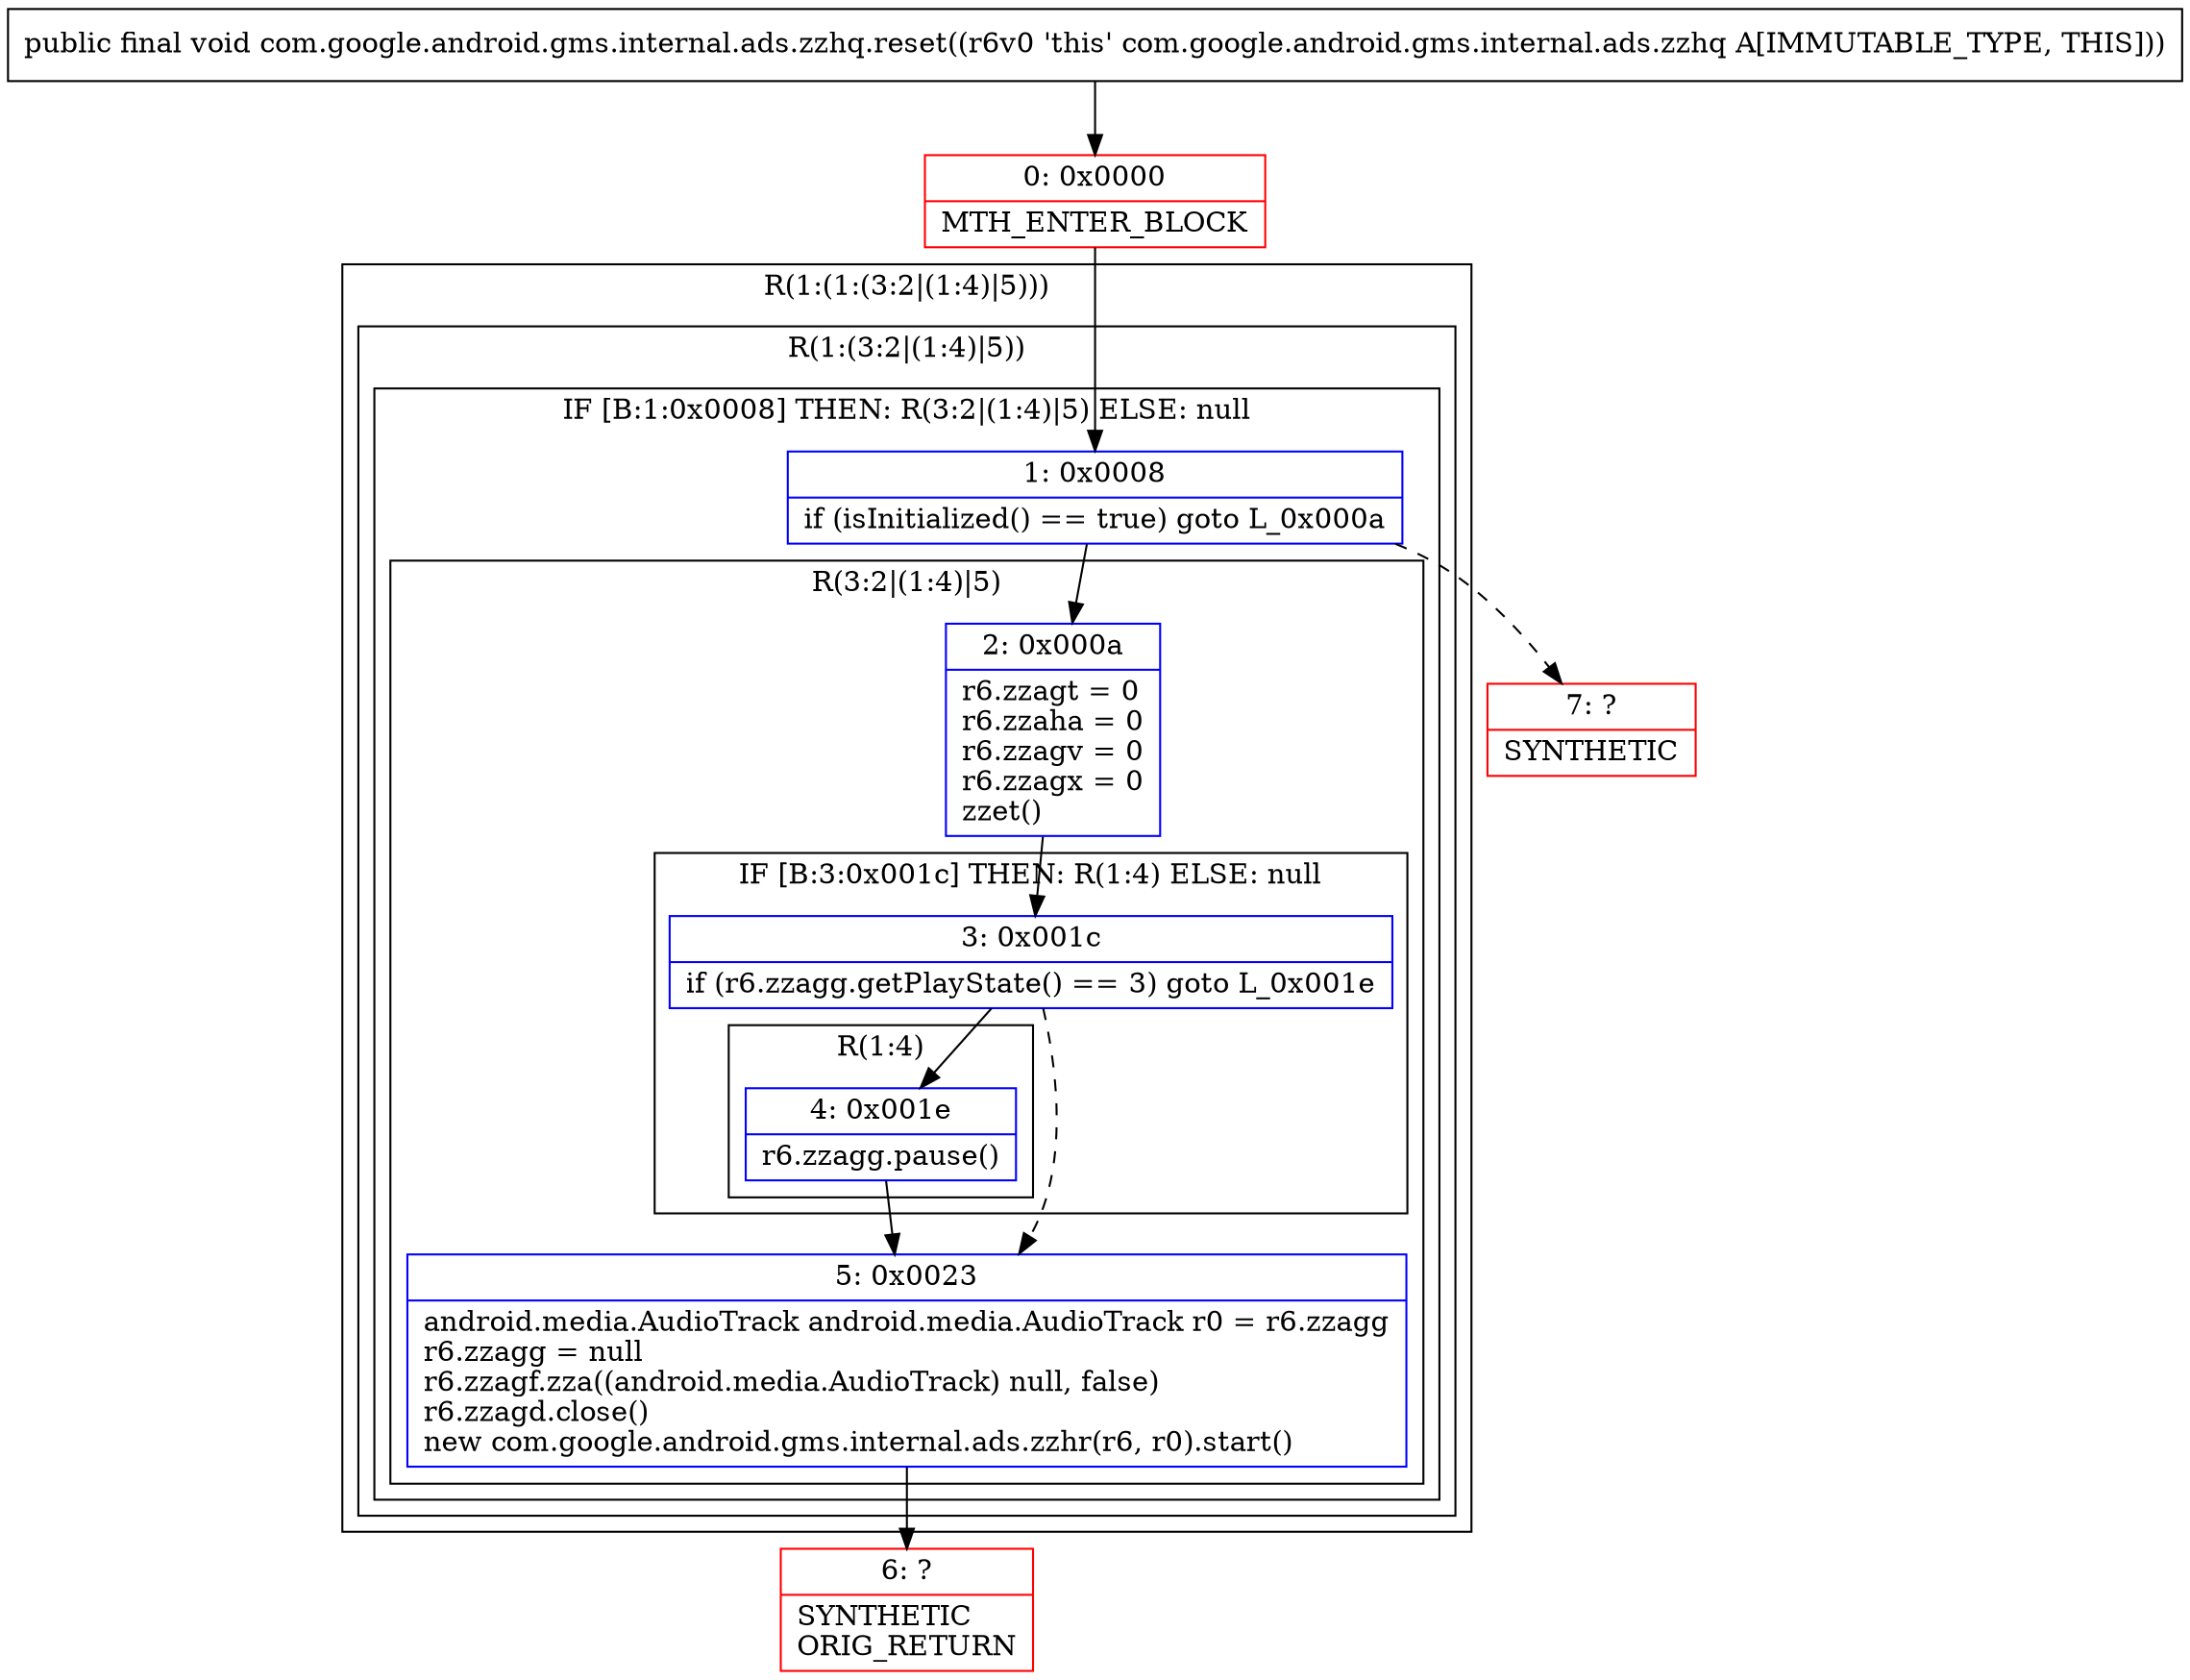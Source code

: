 digraph "CFG forcom.google.android.gms.internal.ads.zzhq.reset()V" {
subgraph cluster_Region_898858474 {
label = "R(1:(1:(3:2|(1:4)|5)))";
node [shape=record,color=blue];
subgraph cluster_Region_1884057171 {
label = "R(1:(3:2|(1:4)|5))";
node [shape=record,color=blue];
subgraph cluster_IfRegion_2012045229 {
label = "IF [B:1:0x0008] THEN: R(3:2|(1:4)|5) ELSE: null";
node [shape=record,color=blue];
Node_1 [shape=record,label="{1\:\ 0x0008|if (isInitialized() == true) goto L_0x000a\l}"];
subgraph cluster_Region_1075130596 {
label = "R(3:2|(1:4)|5)";
node [shape=record,color=blue];
Node_2 [shape=record,label="{2\:\ 0x000a|r6.zzagt = 0\lr6.zzaha = 0\lr6.zzagv = 0\lr6.zzagx = 0\lzzet()\l}"];
subgraph cluster_IfRegion_1219396417 {
label = "IF [B:3:0x001c] THEN: R(1:4) ELSE: null";
node [shape=record,color=blue];
Node_3 [shape=record,label="{3\:\ 0x001c|if (r6.zzagg.getPlayState() == 3) goto L_0x001e\l}"];
subgraph cluster_Region_1719458707 {
label = "R(1:4)";
node [shape=record,color=blue];
Node_4 [shape=record,label="{4\:\ 0x001e|r6.zzagg.pause()\l}"];
}
}
Node_5 [shape=record,label="{5\:\ 0x0023|android.media.AudioTrack android.media.AudioTrack r0 = r6.zzagg\lr6.zzagg = null\lr6.zzagf.zza((android.media.AudioTrack) null, false)\lr6.zzagd.close()\lnew com.google.android.gms.internal.ads.zzhr(r6, r0).start()\l}"];
}
}
}
}
Node_0 [shape=record,color=red,label="{0\:\ 0x0000|MTH_ENTER_BLOCK\l}"];
Node_6 [shape=record,color=red,label="{6\:\ ?|SYNTHETIC\lORIG_RETURN\l}"];
Node_7 [shape=record,color=red,label="{7\:\ ?|SYNTHETIC\l}"];
MethodNode[shape=record,label="{public final void com.google.android.gms.internal.ads.zzhq.reset((r6v0 'this' com.google.android.gms.internal.ads.zzhq A[IMMUTABLE_TYPE, THIS])) }"];
MethodNode -> Node_0;
Node_1 -> Node_2;
Node_1 -> Node_7[style=dashed];
Node_2 -> Node_3;
Node_3 -> Node_4;
Node_3 -> Node_5[style=dashed];
Node_4 -> Node_5;
Node_5 -> Node_6;
Node_0 -> Node_1;
}

